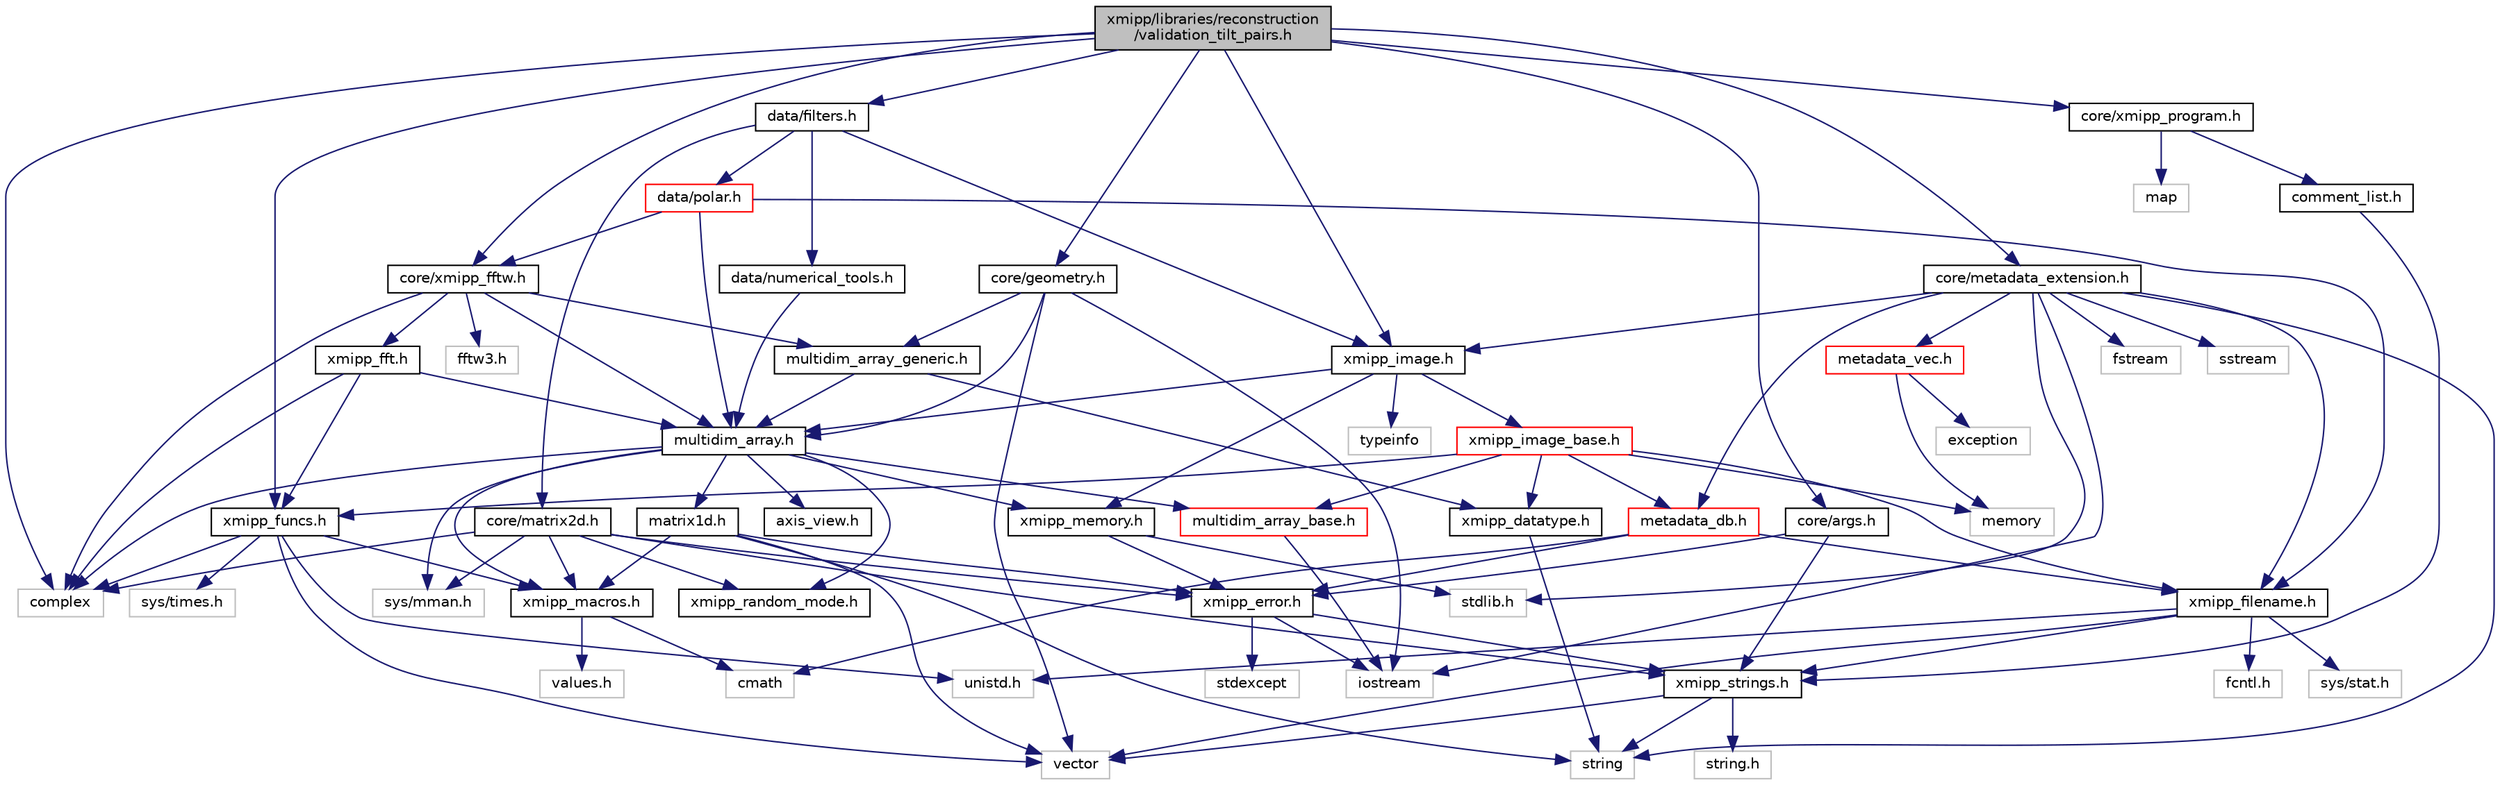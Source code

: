 digraph "xmipp/libraries/reconstruction/validation_tilt_pairs.h"
{
  edge [fontname="Helvetica",fontsize="10",labelfontname="Helvetica",labelfontsize="10"];
  node [fontname="Helvetica",fontsize="10",shape=record];
  Node0 [label="xmipp/libraries/reconstruction\l/validation_tilt_pairs.h",height=0.2,width=0.4,color="black", fillcolor="grey75", style="filled", fontcolor="black"];
  Node0 -> Node1 [color="midnightblue",fontsize="10",style="solid",fontname="Helvetica"];
  Node1 [label="core/xmipp_fftw.h",height=0.2,width=0.4,color="black", fillcolor="white", style="filled",URL="$xmipp__fftw_8h.html"];
  Node1 -> Node2 [color="midnightblue",fontsize="10",style="solid",fontname="Helvetica"];
  Node2 [label="complex",height=0.2,width=0.4,color="grey75", fillcolor="white", style="filled"];
  Node1 -> Node3 [color="midnightblue",fontsize="10",style="solid",fontname="Helvetica"];
  Node3 [label="fftw3.h",height=0.2,width=0.4,color="grey75", fillcolor="white", style="filled"];
  Node1 -> Node4 [color="midnightblue",fontsize="10",style="solid",fontname="Helvetica"];
  Node4 [label="multidim_array.h",height=0.2,width=0.4,color="black", fillcolor="white", style="filled",URL="$multidim__array_8h.html"];
  Node4 -> Node5 [color="midnightblue",fontsize="10",style="solid",fontname="Helvetica"];
  Node5 [label="xmipp_macros.h",height=0.2,width=0.4,color="black", fillcolor="white", style="filled",URL="$xmipp__macros_8h.html"];
  Node5 -> Node6 [color="midnightblue",fontsize="10",style="solid",fontname="Helvetica"];
  Node6 [label="values.h",height=0.2,width=0.4,color="grey75", fillcolor="white", style="filled"];
  Node5 -> Node7 [color="midnightblue",fontsize="10",style="solid",fontname="Helvetica"];
  Node7 [label="cmath",height=0.2,width=0.4,color="grey75", fillcolor="white", style="filled"];
  Node4 -> Node8 [color="midnightblue",fontsize="10",style="solid",fontname="Helvetica"];
  Node8 [label="sys/mman.h",height=0.2,width=0.4,color="grey75", fillcolor="white", style="filled"];
  Node4 -> Node2 [color="midnightblue",fontsize="10",style="solid",fontname="Helvetica"];
  Node4 -> Node9 [color="midnightblue",fontsize="10",style="solid",fontname="Helvetica"];
  Node9 [label="matrix1d.h",height=0.2,width=0.4,color="black", fillcolor="white", style="filled",URL="$matrix1d_8h.html"];
  Node9 -> Node10 [color="midnightblue",fontsize="10",style="solid",fontname="Helvetica"];
  Node10 [label="string",height=0.2,width=0.4,color="grey75", fillcolor="white", style="filled"];
  Node9 -> Node11 [color="midnightblue",fontsize="10",style="solid",fontname="Helvetica"];
  Node11 [label="vector",height=0.2,width=0.4,color="grey75", fillcolor="white", style="filled"];
  Node9 -> Node12 [color="midnightblue",fontsize="10",style="solid",fontname="Helvetica"];
  Node12 [label="xmipp_error.h",height=0.2,width=0.4,color="black", fillcolor="white", style="filled",URL="$xmipp__error_8h.html"];
  Node12 -> Node13 [color="midnightblue",fontsize="10",style="solid",fontname="Helvetica"];
  Node13 [label="stdexcept",height=0.2,width=0.4,color="grey75", fillcolor="white", style="filled"];
  Node12 -> Node14 [color="midnightblue",fontsize="10",style="solid",fontname="Helvetica"];
  Node14 [label="iostream",height=0.2,width=0.4,color="grey75", fillcolor="white", style="filled"];
  Node12 -> Node15 [color="midnightblue",fontsize="10",style="solid",fontname="Helvetica"];
  Node15 [label="xmipp_strings.h",height=0.2,width=0.4,color="black", fillcolor="white", style="filled",URL="$xmipp__strings_8h.html"];
  Node15 -> Node11 [color="midnightblue",fontsize="10",style="solid",fontname="Helvetica"];
  Node15 -> Node10 [color="midnightblue",fontsize="10",style="solid",fontname="Helvetica"];
  Node15 -> Node16 [color="midnightblue",fontsize="10",style="solid",fontname="Helvetica"];
  Node16 [label="string.h",height=0.2,width=0.4,color="grey75", fillcolor="white", style="filled"];
  Node9 -> Node5 [color="midnightblue",fontsize="10",style="solid",fontname="Helvetica"];
  Node4 -> Node17 [color="midnightblue",fontsize="10",style="solid",fontname="Helvetica"];
  Node17 [label="xmipp_random_mode.h",height=0.2,width=0.4,color="black", fillcolor="white", style="filled",URL="$xmipp__random__mode_8h.html"];
  Node4 -> Node18 [color="midnightblue",fontsize="10",style="solid",fontname="Helvetica"];
  Node18 [label="multidim_array_base.h",height=0.2,width=0.4,color="red", fillcolor="white", style="filled",URL="$multidim__array__base_8h.html"];
  Node18 -> Node14 [color="midnightblue",fontsize="10",style="solid",fontname="Helvetica"];
  Node4 -> Node22 [color="midnightblue",fontsize="10",style="solid",fontname="Helvetica"];
  Node22 [label="xmipp_memory.h",height=0.2,width=0.4,color="black", fillcolor="white", style="filled",URL="$xmipp__memory_8h.html"];
  Node22 -> Node23 [color="midnightblue",fontsize="10",style="solid",fontname="Helvetica"];
  Node23 [label="stdlib.h",height=0.2,width=0.4,color="grey75", fillcolor="white", style="filled"];
  Node22 -> Node12 [color="midnightblue",fontsize="10",style="solid",fontname="Helvetica"];
  Node4 -> Node24 [color="midnightblue",fontsize="10",style="solid",fontname="Helvetica"];
  Node24 [label="axis_view.h",height=0.2,width=0.4,color="black", fillcolor="white", style="filled",URL="$axis__view_8h.html"];
  Node1 -> Node25 [color="midnightblue",fontsize="10",style="solid",fontname="Helvetica"];
  Node25 [label="multidim_array_generic.h",height=0.2,width=0.4,color="black", fillcolor="white", style="filled",URL="$multidim__array__generic_8h.html"];
  Node25 -> Node26 [color="midnightblue",fontsize="10",style="solid",fontname="Helvetica"];
  Node26 [label="xmipp_datatype.h",height=0.2,width=0.4,color="black", fillcolor="white", style="filled",URL="$xmipp__datatype_8h.html"];
  Node26 -> Node10 [color="midnightblue",fontsize="10",style="solid",fontname="Helvetica"];
  Node25 -> Node4 [color="midnightblue",fontsize="10",style="solid",fontname="Helvetica"];
  Node1 -> Node27 [color="midnightblue",fontsize="10",style="solid",fontname="Helvetica"];
  Node27 [label="xmipp_fft.h",height=0.2,width=0.4,color="black", fillcolor="white", style="filled",URL="$xmipp__fft_8h.html"];
  Node27 -> Node2 [color="midnightblue",fontsize="10",style="solid",fontname="Helvetica"];
  Node27 -> Node4 [color="midnightblue",fontsize="10",style="solid",fontname="Helvetica"];
  Node27 -> Node28 [color="midnightblue",fontsize="10",style="solid",fontname="Helvetica"];
  Node28 [label="xmipp_funcs.h",height=0.2,width=0.4,color="black", fillcolor="white", style="filled",URL="$xmipp__funcs_8h.html"];
  Node28 -> Node2 [color="midnightblue",fontsize="10",style="solid",fontname="Helvetica"];
  Node28 -> Node5 [color="midnightblue",fontsize="10",style="solid",fontname="Helvetica"];
  Node28 -> Node11 [color="midnightblue",fontsize="10",style="solid",fontname="Helvetica"];
  Node28 -> Node29 [color="midnightblue",fontsize="10",style="solid",fontname="Helvetica"];
  Node29 [label="unistd.h",height=0.2,width=0.4,color="grey75", fillcolor="white", style="filled"];
  Node28 -> Node30 [color="midnightblue",fontsize="10",style="solid",fontname="Helvetica"];
  Node30 [label="sys/times.h",height=0.2,width=0.4,color="grey75", fillcolor="white", style="filled"];
  Node0 -> Node31 [color="midnightblue",fontsize="10",style="solid",fontname="Helvetica"];
  Node31 [label="core/args.h",height=0.2,width=0.4,color="black", fillcolor="white", style="filled",URL="$args_8h.html"];
  Node31 -> Node15 [color="midnightblue",fontsize="10",style="solid",fontname="Helvetica"];
  Node31 -> Node12 [color="midnightblue",fontsize="10",style="solid",fontname="Helvetica"];
  Node0 -> Node28 [color="midnightblue",fontsize="10",style="solid",fontname="Helvetica"];
  Node0 -> Node32 [color="midnightblue",fontsize="10",style="solid",fontname="Helvetica"];
  Node32 [label="core/metadata_extension.h",height=0.2,width=0.4,color="black", fillcolor="white", style="filled",URL="$metadata__extension_8h.html"];
  Node32 -> Node33 [color="midnightblue",fontsize="10",style="solid",fontname="Helvetica"];
  Node33 [label="xmipp_filename.h",height=0.2,width=0.4,color="black", fillcolor="white", style="filled",URL="$xmipp__filename_8h.html"];
  Node33 -> Node11 [color="midnightblue",fontsize="10",style="solid",fontname="Helvetica"];
  Node33 -> Node34 [color="midnightblue",fontsize="10",style="solid",fontname="Helvetica"];
  Node34 [label="sys/stat.h",height=0.2,width=0.4,color="grey75", fillcolor="white", style="filled"];
  Node33 -> Node29 [color="midnightblue",fontsize="10",style="solid",fontname="Helvetica"];
  Node33 -> Node15 [color="midnightblue",fontsize="10",style="solid",fontname="Helvetica"];
  Node33 -> Node35 [color="midnightblue",fontsize="10",style="solid",fontname="Helvetica"];
  Node35 [label="fcntl.h",height=0.2,width=0.4,color="grey75", fillcolor="white", style="filled"];
  Node32 -> Node36 [color="midnightblue",fontsize="10",style="solid",fontname="Helvetica"];
  Node36 [label="xmipp_image.h",height=0.2,width=0.4,color="black", fillcolor="white", style="filled",URL="$xmipp__image_8h.html"];
  Node36 -> Node37 [color="midnightblue",fontsize="10",style="solid",fontname="Helvetica"];
  Node37 [label="typeinfo",height=0.2,width=0.4,color="grey75", fillcolor="white", style="filled"];
  Node36 -> Node4 [color="midnightblue",fontsize="10",style="solid",fontname="Helvetica"];
  Node36 -> Node38 [color="midnightblue",fontsize="10",style="solid",fontname="Helvetica"];
  Node38 [label="xmipp_image_base.h",height=0.2,width=0.4,color="red", fillcolor="white", style="filled",URL="$xmipp__image__base_8h.html"];
  Node38 -> Node39 [color="midnightblue",fontsize="10",style="solid",fontname="Helvetica"];
  Node39 [label="memory",height=0.2,width=0.4,color="grey75", fillcolor="white", style="filled"];
  Node38 -> Node26 [color="midnightblue",fontsize="10",style="solid",fontname="Helvetica"];
  Node38 -> Node49 [color="midnightblue",fontsize="10",style="solid",fontname="Helvetica"];
  Node49 [label="metadata_db.h",height=0.2,width=0.4,color="red", fillcolor="white", style="filled",URL="$metadata__db_8h.html"];
  Node49 -> Node7 [color="midnightblue",fontsize="10",style="solid",fontname="Helvetica"];
  Node49 -> Node12 [color="midnightblue",fontsize="10",style="solid",fontname="Helvetica"];
  Node49 -> Node33 [color="midnightblue",fontsize="10",style="solid",fontname="Helvetica"];
  Node38 -> Node18 [color="midnightblue",fontsize="10",style="solid",fontname="Helvetica"];
  Node38 -> Node33 [color="midnightblue",fontsize="10",style="solid",fontname="Helvetica"];
  Node38 -> Node28 [color="midnightblue",fontsize="10",style="solid",fontname="Helvetica"];
  Node36 -> Node22 [color="midnightblue",fontsize="10",style="solid",fontname="Helvetica"];
  Node32 -> Node80 [color="midnightblue",fontsize="10",style="solid",fontname="Helvetica"];
  Node80 [label="metadata_vec.h",height=0.2,width=0.4,color="red", fillcolor="white", style="filled",URL="$metadata__vec_8h.html"];
  Node80 -> Node39 [color="midnightblue",fontsize="10",style="solid",fontname="Helvetica"];
  Node80 -> Node81 [color="midnightblue",fontsize="10",style="solid",fontname="Helvetica"];
  Node81 [label="exception",height=0.2,width=0.4,color="grey75", fillcolor="white", style="filled"];
  Node32 -> Node49 [color="midnightblue",fontsize="10",style="solid",fontname="Helvetica"];
  Node32 -> Node23 [color="midnightblue",fontsize="10",style="solid",fontname="Helvetica"];
  Node32 -> Node84 [color="midnightblue",fontsize="10",style="solid",fontname="Helvetica"];
  Node84 [label="fstream",height=0.2,width=0.4,color="grey75", fillcolor="white", style="filled"];
  Node32 -> Node14 [color="midnightblue",fontsize="10",style="solid",fontname="Helvetica"];
  Node32 -> Node58 [color="midnightblue",fontsize="10",style="solid",fontname="Helvetica"];
  Node58 [label="sstream",height=0.2,width=0.4,color="grey75", fillcolor="white", style="filled"];
  Node32 -> Node10 [color="midnightblue",fontsize="10",style="solid",fontname="Helvetica"];
  Node0 -> Node36 [color="midnightblue",fontsize="10",style="solid",fontname="Helvetica"];
  Node0 -> Node85 [color="midnightblue",fontsize="10",style="solid",fontname="Helvetica"];
  Node85 [label="core/geometry.h",height=0.2,width=0.4,color="black", fillcolor="white", style="filled",URL="$geometry_8h.html"];
  Node85 -> Node4 [color="midnightblue",fontsize="10",style="solid",fontname="Helvetica"];
  Node85 -> Node25 [color="midnightblue",fontsize="10",style="solid",fontname="Helvetica"];
  Node85 -> Node11 [color="midnightblue",fontsize="10",style="solid",fontname="Helvetica"];
  Node85 -> Node14 [color="midnightblue",fontsize="10",style="solid",fontname="Helvetica"];
  Node0 -> Node86 [color="midnightblue",fontsize="10",style="solid",fontname="Helvetica"];
  Node86 [label="data/filters.h",height=0.2,width=0.4,color="black", fillcolor="white", style="filled",URL="$filters_8h.html"];
  Node86 -> Node36 [color="midnightblue",fontsize="10",style="solid",fontname="Helvetica"];
  Node86 -> Node87 [color="midnightblue",fontsize="10",style="solid",fontname="Helvetica"];
  Node87 [label="core/matrix2d.h",height=0.2,width=0.4,color="black", fillcolor="white", style="filled",URL="$matrix2d_8h.html"];
  Node87 -> Node2 [color="midnightblue",fontsize="10",style="solid",fontname="Helvetica"];
  Node87 -> Node17 [color="midnightblue",fontsize="10",style="solid",fontname="Helvetica"];
  Node87 -> Node5 [color="midnightblue",fontsize="10",style="solid",fontname="Helvetica"];
  Node87 -> Node12 [color="midnightblue",fontsize="10",style="solid",fontname="Helvetica"];
  Node87 -> Node15 [color="midnightblue",fontsize="10",style="solid",fontname="Helvetica"];
  Node87 -> Node8 [color="midnightblue",fontsize="10",style="solid",fontname="Helvetica"];
  Node86 -> Node88 [color="midnightblue",fontsize="10",style="solid",fontname="Helvetica"];
  Node88 [label="data/numerical_tools.h",height=0.2,width=0.4,color="black", fillcolor="white", style="filled",URL="$numerical__tools_8h.html"];
  Node88 -> Node4 [color="midnightblue",fontsize="10",style="solid",fontname="Helvetica"];
  Node86 -> Node89 [color="midnightblue",fontsize="10",style="solid",fontname="Helvetica"];
  Node89 [label="data/polar.h",height=0.2,width=0.4,color="red", fillcolor="white", style="filled",URL="$polar_8h.html"];
  Node89 -> Node4 [color="midnightblue",fontsize="10",style="solid",fontname="Helvetica"];
  Node89 -> Node1 [color="midnightblue",fontsize="10",style="solid",fontname="Helvetica"];
  Node89 -> Node33 [color="midnightblue",fontsize="10",style="solid",fontname="Helvetica"];
  Node0 -> Node91 [color="midnightblue",fontsize="10",style="solid",fontname="Helvetica"];
  Node91 [label="core/xmipp_program.h",height=0.2,width=0.4,color="black", fillcolor="white", style="filled",URL="$xmipp__program_8h.html"];
  Node91 -> Node42 [color="midnightblue",fontsize="10",style="solid",fontname="Helvetica"];
  Node42 [label="map",height=0.2,width=0.4,color="grey75", fillcolor="white", style="filled"];
  Node91 -> Node92 [color="midnightblue",fontsize="10",style="solid",fontname="Helvetica"];
  Node92 [label="comment_list.h",height=0.2,width=0.4,color="black", fillcolor="white", style="filled",URL="$comment__list_8h.html"];
  Node92 -> Node15 [color="midnightblue",fontsize="10",style="solid",fontname="Helvetica"];
  Node0 -> Node2 [color="midnightblue",fontsize="10",style="solid",fontname="Helvetica"];
}

